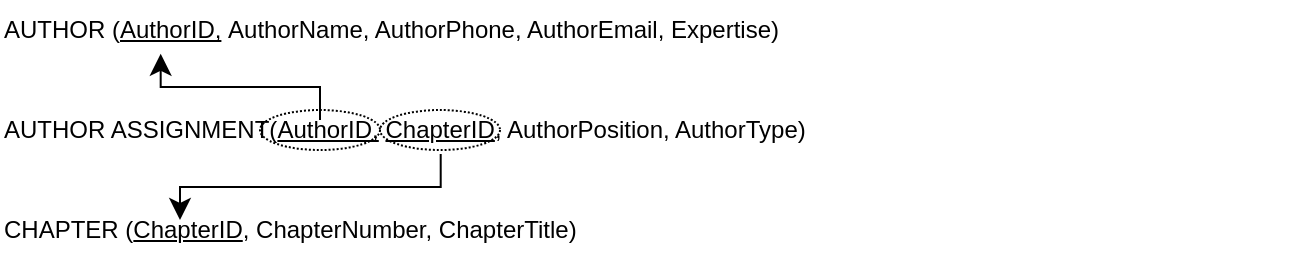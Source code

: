 <mxfile version="28.2.7">
  <diagram name="Trang-1" id="U0eqv_PHN2UgsvN3GRaW">
    <mxGraphModel dx="1168" dy="751" grid="1" gridSize="10" guides="1" tooltips="1" connect="1" arrows="1" fold="1" page="1" pageScale="1" pageWidth="827" pageHeight="1169" math="0" shadow="0">
      <root>
        <mxCell id="0" />
        <mxCell id="1" parent="0" />
        <mxCell id="XAkEEadueyZbBo3X2ymv-1" value="AUTHOR (&lt;u&gt;AuthorID,&lt;/u&gt;&amp;nbsp;AuthorName, AuthorPhone, AuthorEmail, Expertise)" style="text;html=1;whiteSpace=wrap;strokeColor=none;fillColor=none;align=left;verticalAlign=middle;rounded=0;" parent="1" vertex="1">
          <mxGeometry x="140" y="170" width="390" height="30" as="geometry" />
        </mxCell>
        <mxCell id="XAkEEadueyZbBo3X2ymv-6" value="" style="ellipse;whiteSpace=wrap;html=1;align=center;dashed=1;dashPattern=1 1;fillColor=none;" parent="1" vertex="1">
          <mxGeometry x="270" y="225" width="60" height="20" as="geometry" />
        </mxCell>
        <mxCell id="XAkEEadueyZbBo3X2ymv-2" value="AUTHOR ASSIGNMENT(&lt;u&gt;AuthorID,&lt;/u&gt;&amp;nbsp;&lt;u&gt;ChapterID&lt;/u&gt;, AuthorPosition, AuthorType)" style="text;html=1;whiteSpace=wrap;strokeColor=none;fillColor=none;align=left;verticalAlign=middle;rounded=0;" parent="1" vertex="1">
          <mxGeometry x="140" y="220" width="650" height="30" as="geometry" />
        </mxCell>
        <mxCell id="XAkEEadueyZbBo3X2ymv-4" value="" style="elbow=vertical;endArrow=classic;html=1;rounded=0;endSize=8;startSize=8;edgeStyle=elbowEdgeStyle;entryX=0.206;entryY=0.897;entryDx=0;entryDy=0;entryPerimeter=0;" parent="1" target="XAkEEadueyZbBo3X2ymv-1" edge="1">
          <mxGeometry width="50" height="50" relative="1" as="geometry">
            <mxPoint x="300" y="230" as="sourcePoint" />
            <mxPoint x="220" y="200" as="targetPoint" />
            <Array as="points" />
          </mxGeometry>
        </mxCell>
        <mxCell id="nhwhdmvn6pqlT2531rBD-1" value="" style="ellipse;whiteSpace=wrap;html=1;align=center;dashed=1;dashPattern=1 1;fillColor=none;" vertex="1" parent="1">
          <mxGeometry x="330" y="225" width="60" height="20" as="geometry" />
        </mxCell>
        <mxCell id="nhwhdmvn6pqlT2531rBD-2" value="CHAPTER (&lt;u&gt;ChapterID&lt;/u&gt;, ChapterNumber, ChapterTitle)" style="text;html=1;whiteSpace=wrap;strokeColor=none;fillColor=none;align=left;verticalAlign=middle;rounded=0;" vertex="1" parent="1">
          <mxGeometry x="140" y="270" width="650" height="30" as="geometry" />
        </mxCell>
        <mxCell id="nhwhdmvn6pqlT2531rBD-3" value="" style="edgeStyle=elbowEdgeStyle;elbow=vertical;endArrow=classic;html=1;curved=0;rounded=0;endSize=8;startSize=8;exitX=0.339;exitY=0.9;exitDx=0;exitDy=0;exitPerimeter=0;" edge="1" parent="1" source="XAkEEadueyZbBo3X2ymv-2">
          <mxGeometry width="50" height="50" relative="1" as="geometry">
            <mxPoint x="280" y="230" as="sourcePoint" />
            <mxPoint x="230" y="280" as="targetPoint" />
          </mxGeometry>
        </mxCell>
      </root>
    </mxGraphModel>
  </diagram>
</mxfile>
